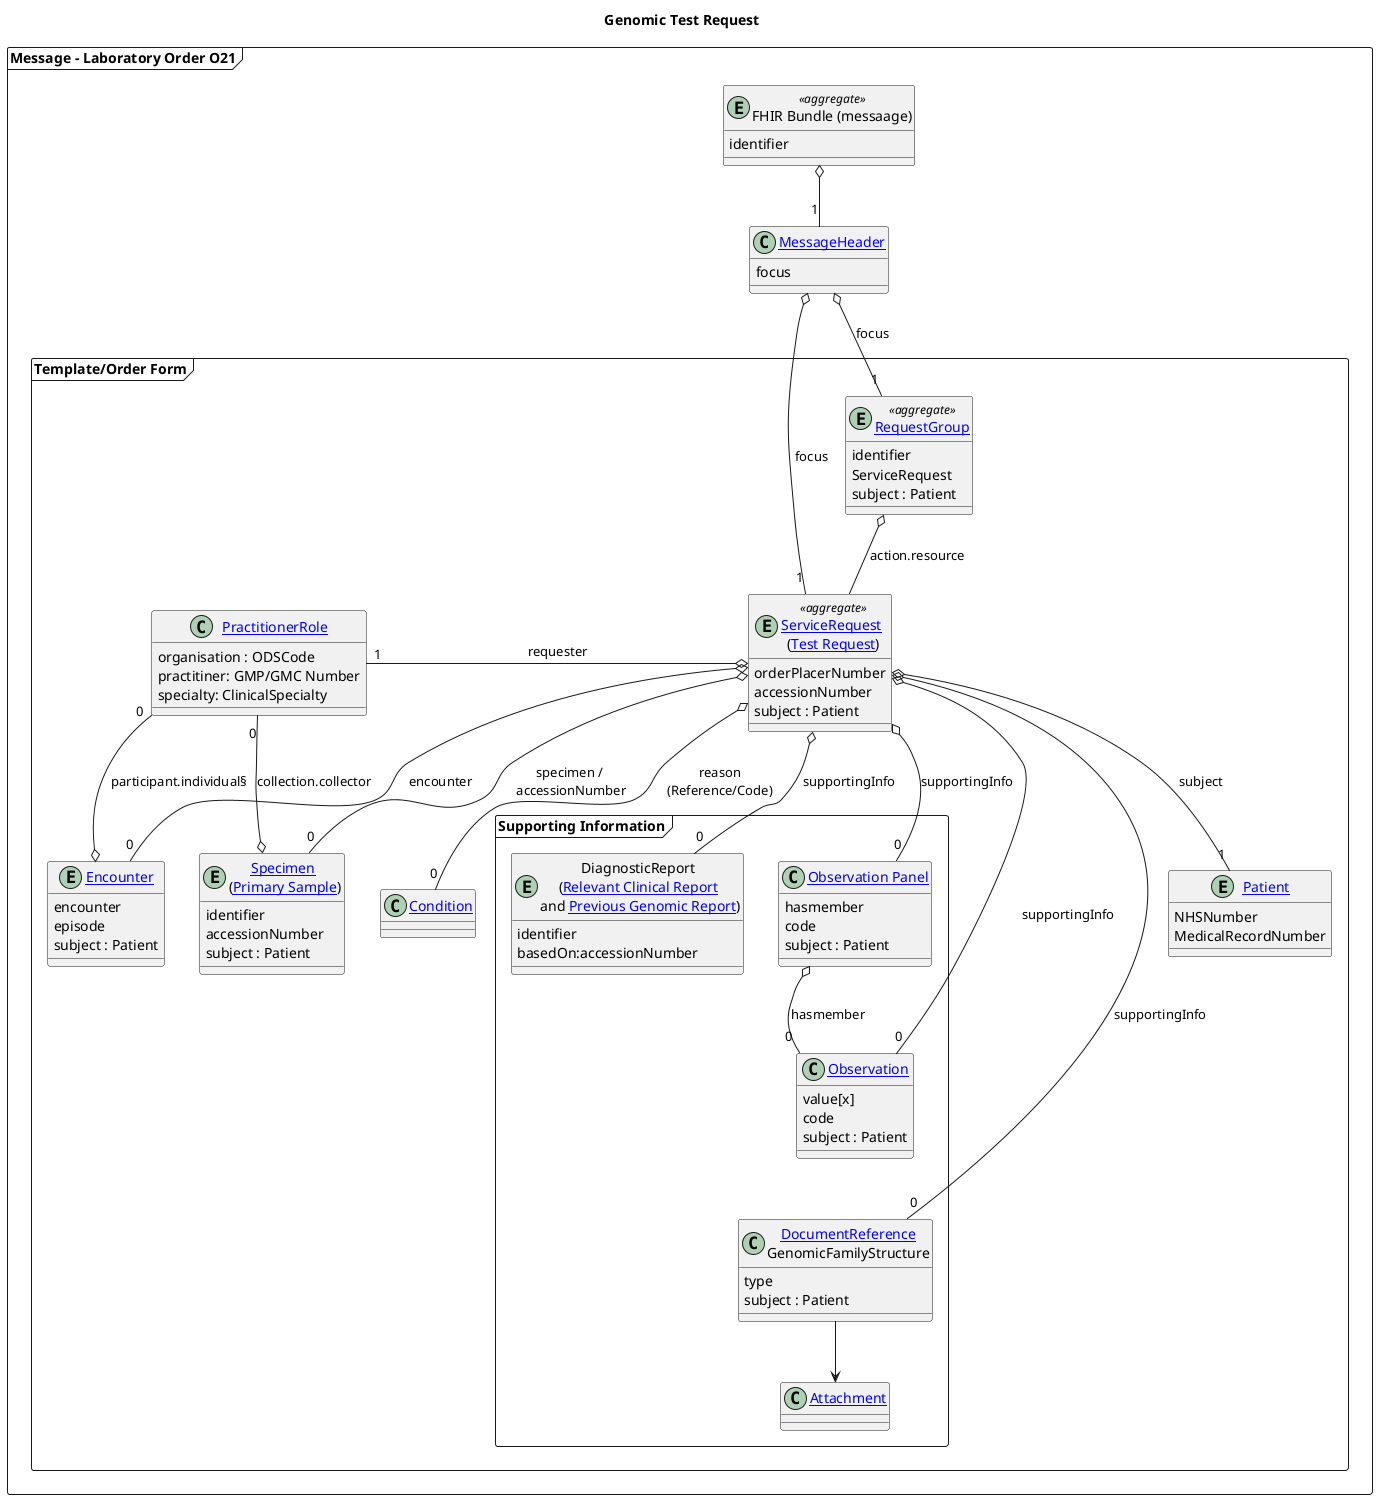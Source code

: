   @startuml

  skinparam svgDimensionStyle false

  title "Genomic Test Request"

  frame "Message - Laboratory Order O21" as Message {
  entity "FHIR Bundle (messaage)" as oml <<aggregate>> {
  identifier
  }

  class "[[StructureDefinition-MessageHeader.html MessageHeader]]" as MSH {
   focus
  }

    frame "Template/Order Form" as Composition {
      entity "[[StructureDefinition-Patient.html Patient]]" as PID {
      NHSNumber
      MedicalRecordNumber
      }

      entity "[[StructureDefinition-Encounter.html Encounter]]" as PV1 {
      encounter
      episode
      subject : Patient
      }

      entity "[[StructureDefinition-RequestGroup.html RequestGroup]]" as RequestGroup <<aggregate>> {
      identifier
      ServiceRequest
      subject : Patient
      }

      entity "[[StructureDefinition-ServiceRequest.html ServiceRequest]] \n([[https://simplifier.net/guide/fhir-genomics-implementation-guide/Home/Design/Clinicalheadings#Test-Request Test Request]])" as ORC <<aggregate>> {
      orderPlacerNumber
      accessionNumber
      subject : Patient
      }

      entity "[[StructureDefinition-Specimen.html Specimen]] \n([[https://simplifier.net/guide/fhir-genomics-implementation-guide/Home/Design/Clinicalheadings#Primary-Sample Primary Sample]])" as SPM {
      identifier
      accessionNumber
      subject : Patient
      }

      class "[[StructureDefinition-Condition.html Condition]]" as DG1

      class "[[StructureDefinition-PractitionerRole.html PractitionerRole]]" as STF {
       organisation : ODSCode
       practitiner: GMP/GMC Number
       specialty: ClinicalSpecialty
      }

      frame "Supporting Information" as supportingInfo {

      entity "DiagnosticReport \n([[https://simplifier.net/guide/fhir-genomics-implementation-guide/Home/Design/Clinicalheadings#Relevant-Clinical-Report Relevant Clinical Report]] \nand [[https://simplifier.net/guide/fhir-genomics-implementation-guide/Home/Design/Clinicalheadings#Previous-Genomic-Report Previous Genomic Report]])" as OBX {
        identifier
        basedOn:accessionNumber
      }


        class "[[StructureDefinition-Observation.html Observation]]" as OBX1 {
        value[x]
        code
        subject : Patient
        }


        class "[[StructureDefinition-Observation-Panel.html Observation Panel]]" as panel {
        hasmember
        code
        subject : Patient
        }

        class "[[StructureDefinition-DocumentReference.html DocumentReference]]\nGenomicFamilyStructure" as family {
           type
           subject : Patient
        }

        class "[[StructureDefinition-Attachment.html Attachment]]" as OBX2

      }

      family -d-> OBX2

      panel o-d- "0" OBX1: hasmember

      OBX1 -d[hidden]- family

   }
  }

  oml o-d- "1" MSH
  MSH o-d- "1" ORC: focus
  MSH o-d- "1" RequestGroup: focus
  RequestGroup o-d- ORC: action.resource
  ORC o-- "0" SPM : specimen /\n accessionNumber
  ORC o-- "1" PID : subject
  ORC o-- "0" PV1 : encounter
  ORC o-- "0" DG1 : reason\n(Reference/Code)
  ORC o-- "0" OBX: supportingInfo
  ORC o-- "0" OBX1: supportingInfo
  ORC o-- "0" panel: supportingInfo
  ORC o-- "0" family: supportingInfo
  ORC o-l- "1" STF: requester
  SPM o-u- "0" STF: collection.collector
  PV1 o-u- "0" STF: participant.individual§


  @enduml
